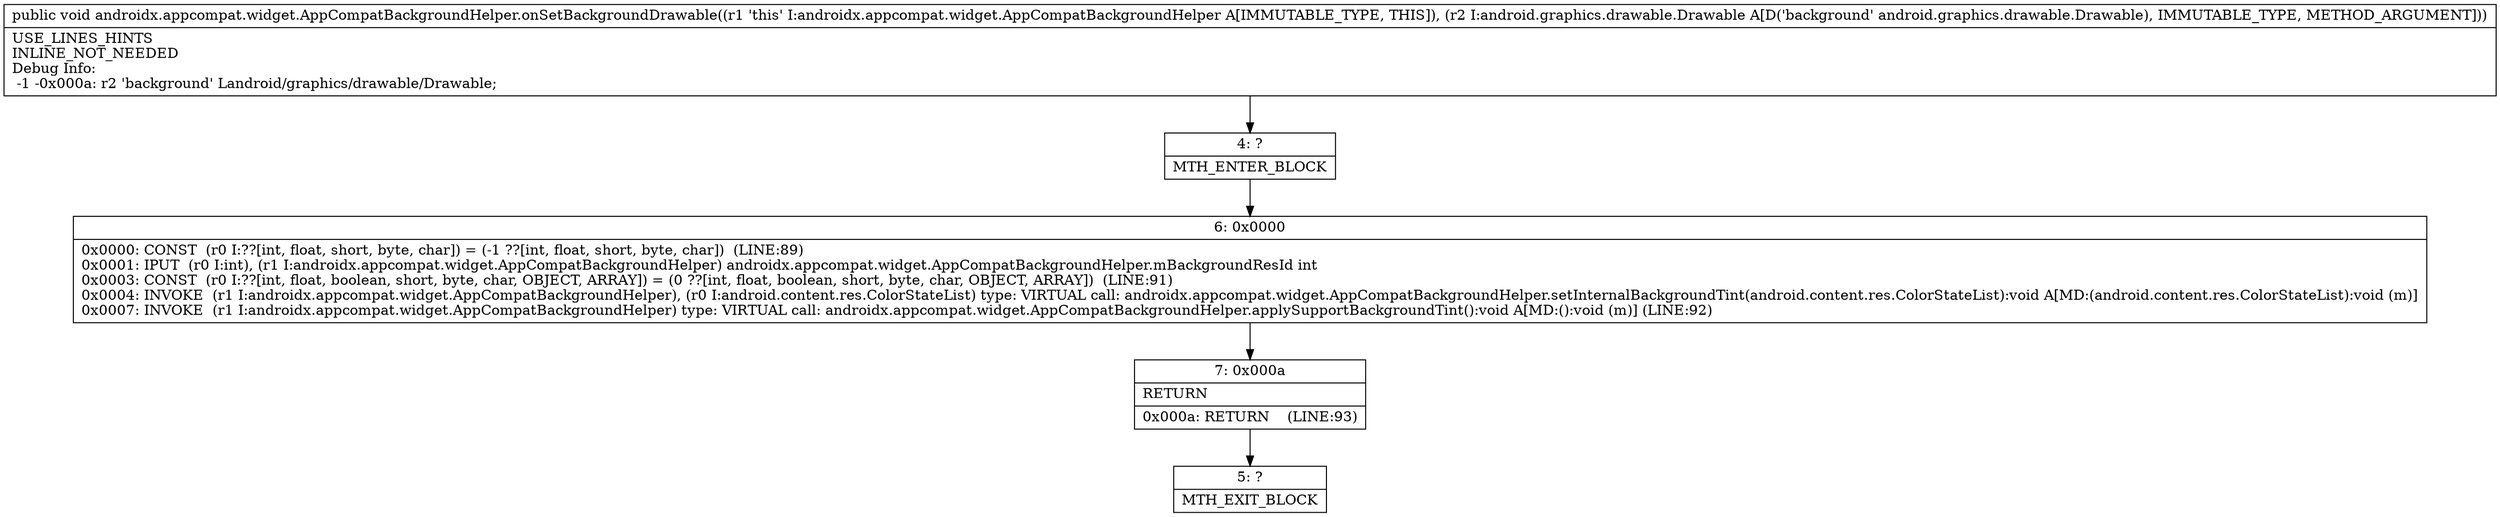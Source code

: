 digraph "CFG forandroidx.appcompat.widget.AppCompatBackgroundHelper.onSetBackgroundDrawable(Landroid\/graphics\/drawable\/Drawable;)V" {
Node_4 [shape=record,label="{4\:\ ?|MTH_ENTER_BLOCK\l}"];
Node_6 [shape=record,label="{6\:\ 0x0000|0x0000: CONST  (r0 I:??[int, float, short, byte, char]) = (\-1 ??[int, float, short, byte, char])  (LINE:89)\l0x0001: IPUT  (r0 I:int), (r1 I:androidx.appcompat.widget.AppCompatBackgroundHelper) androidx.appcompat.widget.AppCompatBackgroundHelper.mBackgroundResId int \l0x0003: CONST  (r0 I:??[int, float, boolean, short, byte, char, OBJECT, ARRAY]) = (0 ??[int, float, boolean, short, byte, char, OBJECT, ARRAY])  (LINE:91)\l0x0004: INVOKE  (r1 I:androidx.appcompat.widget.AppCompatBackgroundHelper), (r0 I:android.content.res.ColorStateList) type: VIRTUAL call: androidx.appcompat.widget.AppCompatBackgroundHelper.setInternalBackgroundTint(android.content.res.ColorStateList):void A[MD:(android.content.res.ColorStateList):void (m)]\l0x0007: INVOKE  (r1 I:androidx.appcompat.widget.AppCompatBackgroundHelper) type: VIRTUAL call: androidx.appcompat.widget.AppCompatBackgroundHelper.applySupportBackgroundTint():void A[MD:():void (m)] (LINE:92)\l}"];
Node_7 [shape=record,label="{7\:\ 0x000a|RETURN\l|0x000a: RETURN    (LINE:93)\l}"];
Node_5 [shape=record,label="{5\:\ ?|MTH_EXIT_BLOCK\l}"];
MethodNode[shape=record,label="{public void androidx.appcompat.widget.AppCompatBackgroundHelper.onSetBackgroundDrawable((r1 'this' I:androidx.appcompat.widget.AppCompatBackgroundHelper A[IMMUTABLE_TYPE, THIS]), (r2 I:android.graphics.drawable.Drawable A[D('background' android.graphics.drawable.Drawable), IMMUTABLE_TYPE, METHOD_ARGUMENT]))  | USE_LINES_HINTS\lINLINE_NOT_NEEDED\lDebug Info:\l  \-1 \-0x000a: r2 'background' Landroid\/graphics\/drawable\/Drawable;\l}"];
MethodNode -> Node_4;Node_4 -> Node_6;
Node_6 -> Node_7;
Node_7 -> Node_5;
}

